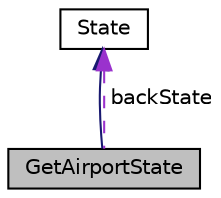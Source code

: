 digraph "GetAirportState"
{
 // LATEX_PDF_SIZE
  edge [fontname="Helvetica",fontsize="10",labelfontname="Helvetica",labelfontsize="10"];
  node [fontname="Helvetica",fontsize="10",shape=record];
  Node1 [label="GetAirportState",height=0.2,width=0.4,color="black", fillcolor="grey75", style="filled", fontcolor="black",tooltip="Class that represents a state for obtaining a airport as user input."];
  Node2 -> Node1 [dir="back",color="midnightblue",fontsize="10",style="solid",fontname="Helvetica"];
  Node2 [label="State",height=0.2,width=0.4,color="black", fillcolor="white", style="filled",URL="$class_state.html",tooltip="Abstract base class representing an app state within the flight management system."];
  Node2 -> Node1 [dir="back",color="darkorchid3",fontsize="10",style="dashed",label=" backState" ,fontname="Helvetica"];
}
